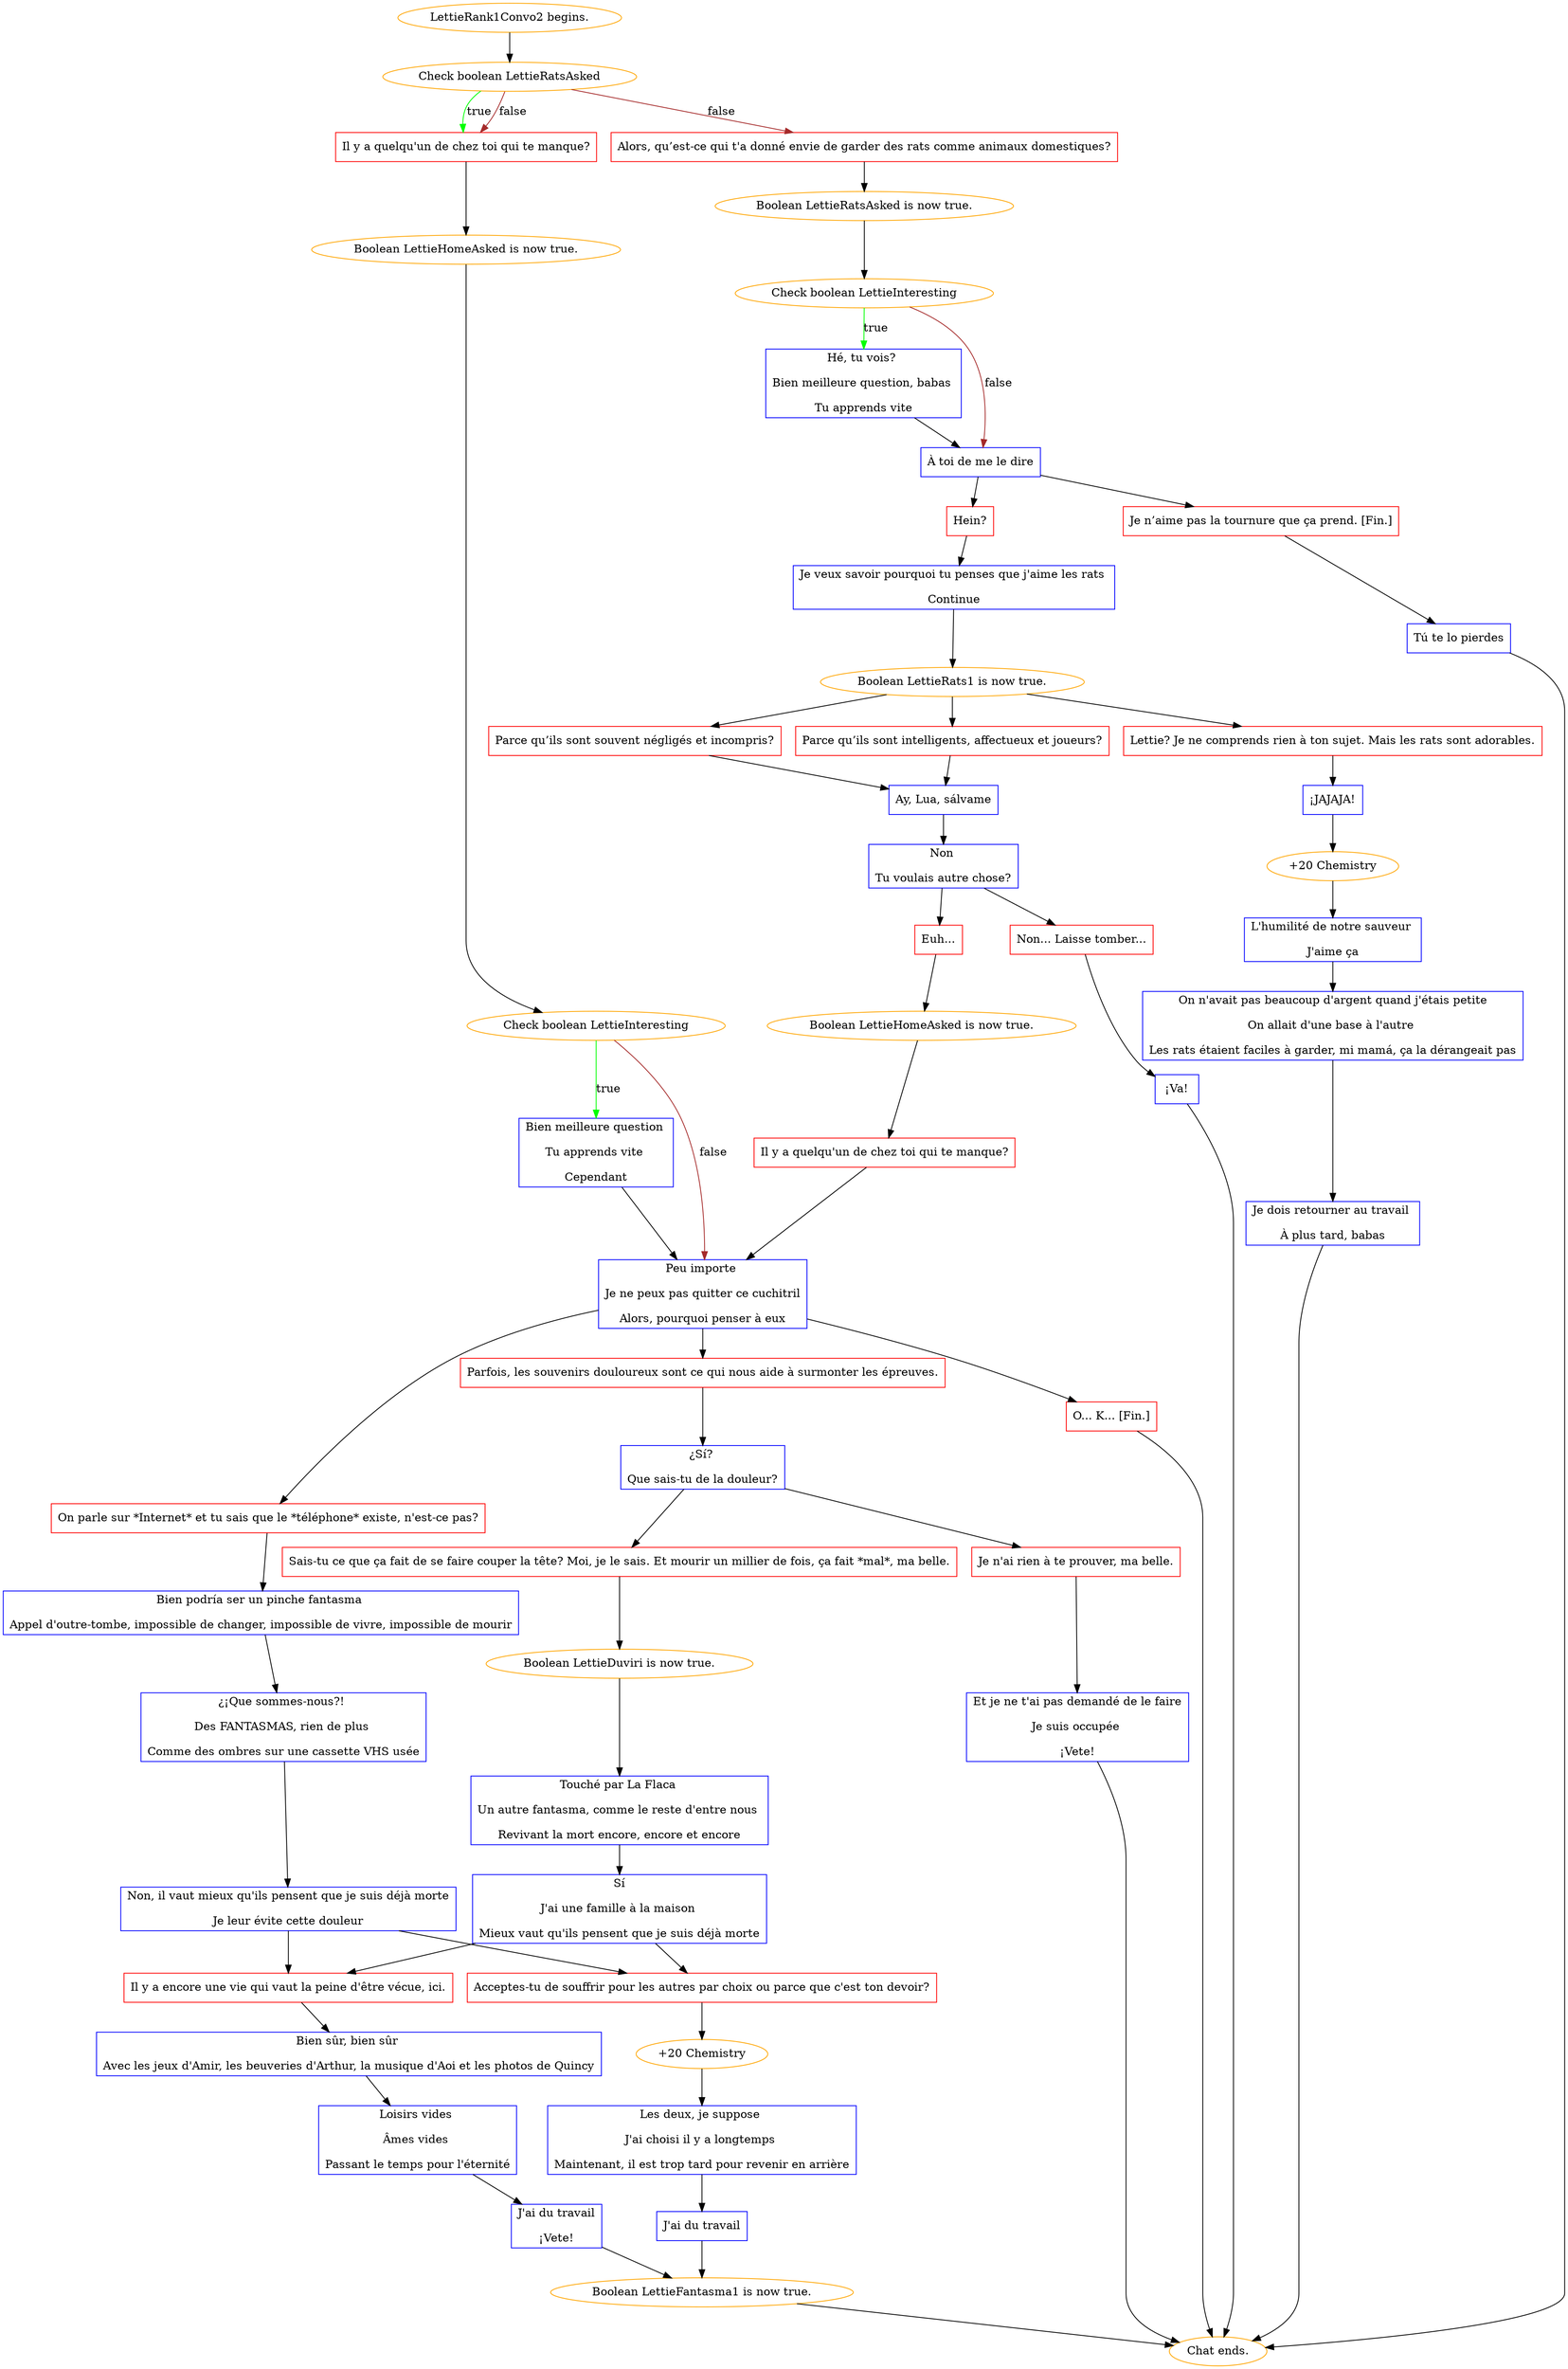 digraph {
	"LettieRank1Convo2 begins." [color=orange];
		"LettieRank1Convo2 begins." -> j89496700;
	j89496700 [label="Check boolean LettieRatsAsked",color=orange];
		j89496700 -> j574244574 [label=true,color=green];
		j89496700 -> j495174908 [label=false,color=brown];
		j89496700 -> j574244574 [label=false,color=brown];
	j574244574 [label="Il y a quelqu'un de chez toi qui te manque?",shape=box,color=red];
		j574244574 -> j3611088737;
	j495174908 [label="Alors, qu’est-ce qui t'a donné envie de garder des rats comme animaux domestiques?",shape=box,color=red];
		j495174908 -> j1419769657;
	j3611088737 [label="Boolean LettieHomeAsked is now true.",color=orange];
		j3611088737 -> j4029412242;
	j1419769657 [label="Boolean LettieRatsAsked is now true.",color=orange];
		j1419769657 -> j27878299;
	j4029412242 [label="Check boolean LettieInteresting",color=orange];
		j4029412242 -> j3133177719 [label=true,color=green];
		j4029412242 -> j2748406069 [label=false,color=brown];
	j27878299 [label="Check boolean LettieInteresting",color=orange];
		j27878299 -> j2214462342 [label=true,color=green];
		j27878299 -> j198065258 [label=false,color=brown];
	j3133177719 [label="Bien meilleure question 
Tu apprends vite 
Cependant",shape=box,color=blue];
		j3133177719 -> j2748406069;
	j2748406069 [label="Peu importe 
Je ne peux pas quitter ce cuchitril
Alors, pourquoi penser à eux",shape=box,color=blue];
		j2748406069 -> j693419591;
		j2748406069 -> j868345645;
		j2748406069 -> j2875505768;
	j2214462342 [label="Hé, tu vois? 
Bien meilleure question, babas 
Tu apprends vite",shape=box,color=blue];
		j2214462342 -> j198065258;
	j198065258 [label="À toi de me le dire",shape=box,color=blue];
		j198065258 -> j2980404143;
		j198065258 -> j684809011;
	j693419591 [label="On parle sur *Internet* et tu sais que le *téléphone* existe, n'est-ce pas?",shape=box,color=red];
		j693419591 -> j2677858411;
	j868345645 [label="Parfois, les souvenirs douloureux sont ce qui nous aide à surmonter les épreuves.",shape=box,color=red];
		j868345645 -> j2108366624;
	j2875505768 [label="O... K... [Fin.]",shape=box,color=red];
		j2875505768 -> "Chat ends.";
	j2980404143 [label="Hein?",shape=box,color=red];
		j2980404143 -> j969691514;
	j684809011 [label="Je n’aime pas la tournure que ça prend. [Fin.]",shape=box,color=red];
		j684809011 -> j2365690676;
	j2677858411 [label="Bien podría ser un pinche fantasma 
Appel d'outre-tombe, impossible de changer, impossible de vivre, impossible de mourir",shape=box,color=blue];
		j2677858411 -> j2846495613;
	j2108366624 [label="¿Sí? 
Que sais-tu de la douleur?",shape=box,color=blue];
		j2108366624 -> j1749724721;
		j2108366624 -> j2001300311;
	"Chat ends." [color=orange];
	j969691514 [label="Je veux savoir pourquoi tu penses que j'aime les rats 
Continue",shape=box,color=blue];
		j969691514 -> j3507503232;
	j2365690676 [label="Tú te lo pierdes",shape=box,color=blue];
		j2365690676 -> "Chat ends.";
	j2846495613 [label="¿¡Que sommes-nous?! 
Des FANTASMAS, rien de plus 
Comme des ombres sur une cassette VHS usée",shape=box,color=blue];
		j2846495613 -> j2936024372;
	j1749724721 [label="Sais-tu ce que ça fait de se faire couper la tête? Moi, je le sais. Et mourir un millier de fois, ça fait *mal*, ma belle.",shape=box,color=red];
		j1749724721 -> j2735451049;
	j2001300311 [label="Je n'ai rien à te prouver, ma belle.",shape=box,color=red];
		j2001300311 -> j159900860;
	j3507503232 [label="Boolean LettieRats1 is now true.",color=orange];
		j3507503232 -> j3437189172;
		j3507503232 -> j927869856;
		j3507503232 -> j3650969432;
	j2936024372 [label="Non, il vaut mieux qu'ils pensent que je suis déjà morte
Je leur évite cette douleur",shape=box,color=blue];
		j2936024372 -> j696814238;
		j2936024372 -> j425394900;
	j2735451049 [label="Boolean LettieDuviri is now true.",color=orange];
		j2735451049 -> j740898609;
	j159900860 [label="Et je ne t'ai pas demandé de le faire
Je suis occupée 
¡Vete!",shape=box,color=blue];
		j159900860 -> "Chat ends.";
	j3437189172 [label="Parce qu’ils sont intelligents, affectueux et joueurs?",shape=box,color=red];
		j3437189172 -> j4075437049;
	j927869856 [label="Parce qu’ils sont souvent négligés et incompris?",shape=box,color=red];
		j927869856 -> j4075437049;
	j3650969432 [label="Lettie? Je ne comprends rien à ton sujet. Mais les rats sont adorables.",shape=box,color=red];
		j3650969432 -> j2044981014;
	j696814238 [label="Il y a encore une vie qui vaut la peine d'être vécue, ici.",shape=box,color=red];
		j696814238 -> j3163957813;
	j425394900 [label="Acceptes-tu de souffrir pour les autres par choix ou parce que c'est ton devoir?",shape=box,color=red];
		j425394900 -> j2877658293;
	j740898609 [label="Touché par La Flaca 
Un autre fantasma, comme le reste d'entre nous 
Revivant la mort encore, encore et encore",shape=box,color=blue];
		j740898609 -> j762666494;
	j4075437049 [label="Ay, Lua, sálvame",shape=box,color=blue];
		j4075437049 -> j1185504144;
	j2044981014 [label="¡JAJAJA!",shape=box,color=blue];
		j2044981014 -> j766947252;
	j3163957813 [label="Bien sûr, bien sûr 
Avec les jeux d'Amir, les beuveries d'Arthur, la musique d'Aoi et les photos de Quincy",shape=box,color=blue];
		j3163957813 -> j3596858994;
	j2877658293 [label="+20 Chemistry",color=orange];
		j2877658293 -> j1600015754;
	j762666494 [label="Sí
J'ai une famille à la maison 
Mieux vaut qu'ils pensent que je suis déjà morte",shape=box,color=blue];
		j762666494 -> j425394900;
		j762666494 -> j696814238;
	j1185504144 [label="Non 
Tu voulais autre chose?",shape=box,color=blue];
		j1185504144 -> j2523598383;
		j1185504144 -> j2314995486;
	j766947252 [label="+20 Chemistry",color=orange];
		j766947252 -> j3361710342;
	j3596858994 [label="Loisirs vides 
Âmes vides 
Passant le temps pour l'éternité",shape=box,color=blue];
		j3596858994 -> j3076159940;
	j1600015754 [label="Les deux, je suppose 
J'ai choisi il y a longtemps 
Maintenant, il est trop tard pour revenir en arrière",shape=box,color=blue];
		j1600015754 -> j3525546225;
	j2523598383 [label="Euh...",shape=box,color=red];
		j2523598383 -> j3218038846;
	j2314995486 [label="Non... Laisse tomber...",shape=box,color=red];
		j2314995486 -> j437843910;
	j3361710342 [label="L'humilité de notre sauveur 
J'aime ça",shape=box,color=blue];
		j3361710342 -> j4082337768;
	j3076159940 [label="J'ai du travail
¡Vete!",shape=box,color=blue];
		j3076159940 -> j1253712857;
	j3525546225 [label="J'ai du travail",shape=box,color=blue];
		j3525546225 -> j1253712857;
	j3218038846 [label="Boolean LettieHomeAsked is now true.",color=orange];
		j3218038846 -> j1590601457;
	j437843910 [label="¡Va!",shape=box,color=blue];
		j437843910 -> "Chat ends.";
	j4082337768 [label="On n'avait pas beaucoup d'argent quand j'étais petite
On allait d'une base à l'autre 
Les rats étaient faciles à garder, mi mamá, ça la dérangeait pas",shape=box,color=blue];
		j4082337768 -> j1613666456;
	j1253712857 [label="Boolean LettieFantasma1 is now true.",color=orange];
		j1253712857 -> "Chat ends.";
	j1590601457 [label="Il y a quelqu'un de chez toi qui te manque?",shape=box,color=red];
		j1590601457 -> j2748406069;
	j1613666456 [label="Je dois retourner au travail 
À plus tard, babas",shape=box,color=blue];
		j1613666456 -> "Chat ends.";
}